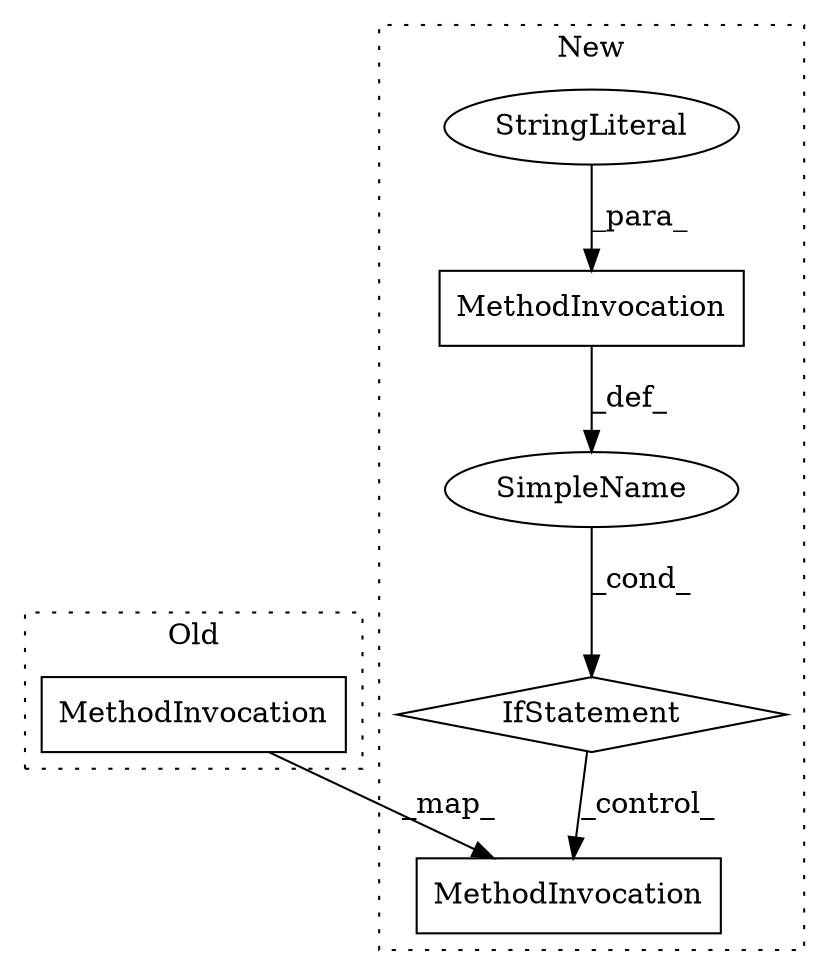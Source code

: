 digraph G {
subgraph cluster0 {
2 [label="MethodInvocation" a="32" s="6219,6246" l="18,1" shape="box"];
label = "Old";
style="dotted";
}
subgraph cluster1 {
1 [label="IfStatement" a="25" s="7058,7090" l="4,2" shape="diamond"];
3 [label="MethodInvocation" a="32" s="7112,7139" l="18,1" shape="box"];
4 [label="MethodInvocation" a="32" s="7062,7089" l="8,1" shape="box"];
5 [label="SimpleName" a="42" s="" l="" shape="ellipse"];
6 [label="StringLiteral" a="45" s="7080" l="9" shape="ellipse"];
label = "New";
style="dotted";
}
1 -> 3 [label="_control_"];
2 -> 3 [label="_map_"];
4 -> 5 [label="_def_"];
5 -> 1 [label="_cond_"];
6 -> 4 [label="_para_"];
}